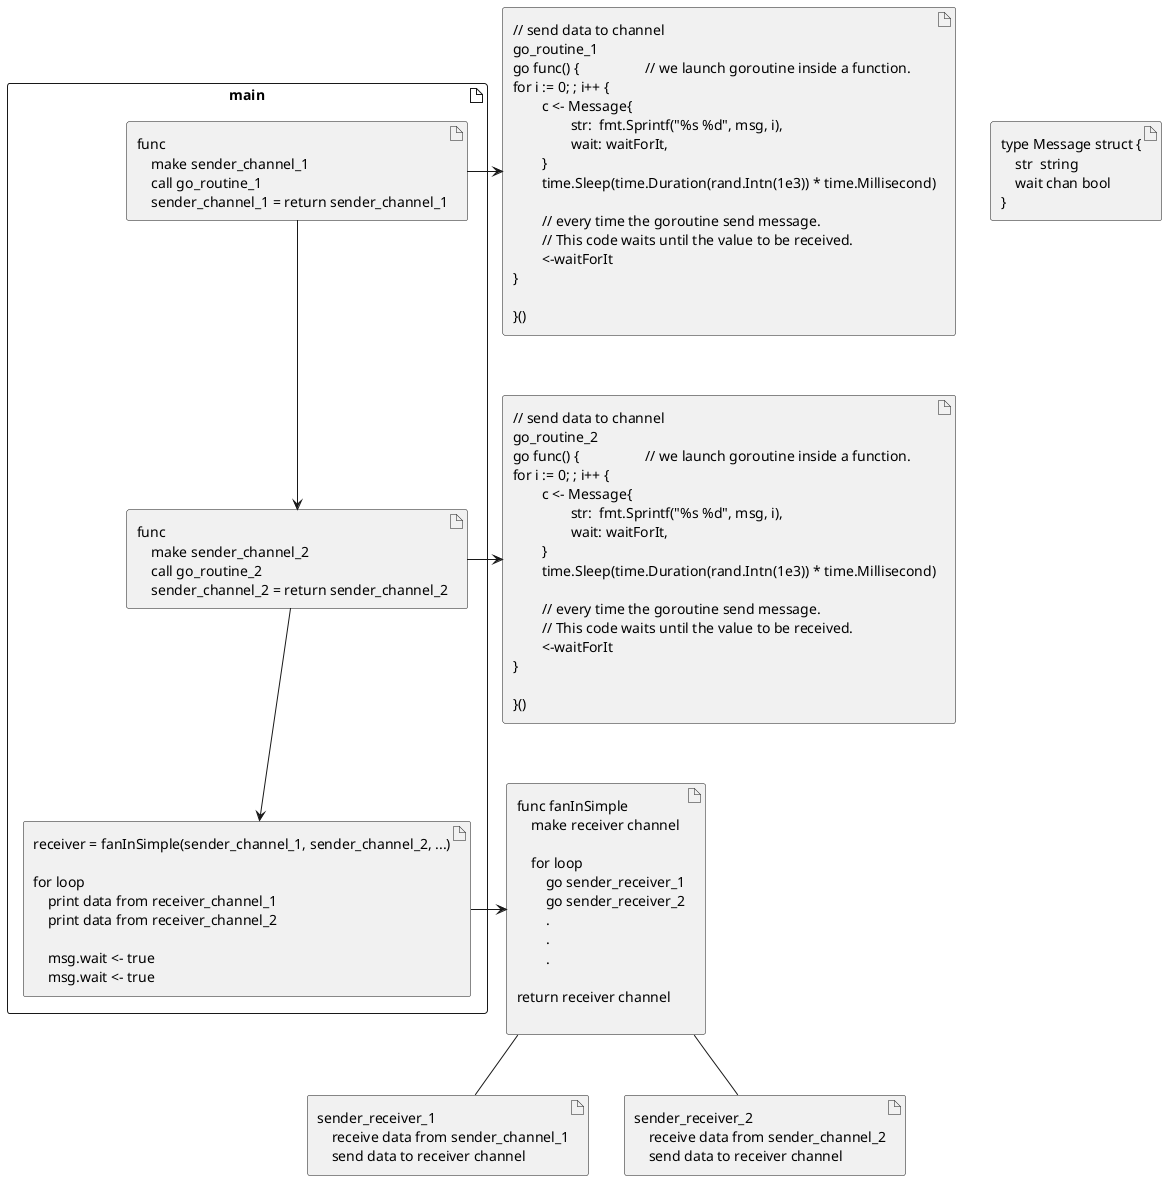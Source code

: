 @startuml

top to bottom direction

artifact message [
    type Message struct {
        str  string
        wait chan bool
    }
]

' Box for main
artifact "main"{
  ' Grouping func_sender_channel_1 and func_sender_channel_2 horizontally
  artifact func_sender_channel_1 [
    func
        make sender_channel_1
        call go_routine_1
        sender_channel_1 = return sender_channel_1
  ]

  artifact func_sender_channel_2 [
    func
        make sender_channel_2
        call go_routine_2
        sender_channel_2 = return sender_channel_2
  ]

    artifact for_loop [
        receiver = fanInSimple(sender_channel_1, sender_channel_2, ...)

        for loop
            print data from receiver_channel_1
            print data from receiver_channel_2

            msg.wait <- true
            msg.wait <- true
    ]
}

artifact fanInSimple [
    func fanInSimple
        make receiver channel

        for loop
            go sender_receiver_1
            go sender_receiver_2
            .
            .
            .

    return receiver channel

]

artifact sender_receiver_1 [
sender_receiver_1
    receive data from sender_channel_1
    send data to receiver channel
]

artifact sender_receiver_2 [
sender_receiver_2
    receive data from sender_channel_2
    send data to receiver channel
]

' Box for go_routine_1 linked to func_sender_channel_1
artifact go_routine_1 [
  // send data to channel
  go_routine_1
	go func() {                  // we launch goroutine inside a function.
		for i := 0; ; i++ {
			c <- Message{
				str:  fmt.Sprintf("%s %d", msg, i),
				wait: waitForIt,
			}
			time.Sleep(time.Duration(rand.Intn(1e3)) * time.Millisecond)

			// every time the goroutine send message.
			// This code waits until the value to be received.
			<-waitForIt
		}

	}()
]

' Box for go_routine_2 linked to func_sender_channel_2
artifact go_routine_2 [
  // send data to channel
  go_routine_2
	go func() {                  // we launch goroutine inside a function.
		for i := 0; ; i++ {
			c <- Message{
				str:  fmt.Sprintf("%s %d", msg, i),
				wait: waitForIt,
			}
			time.Sleep(time.Duration(rand.Intn(1e3)) * time.Millisecond)

			// every time the goroutine send message.
			// This code waits until the value to be received.
			<-waitForIt
		}

	}()
]

func_sender_channel_1 -right-> go_routine_1
func_sender_channel_2 -right-> go_routine_2
func_sender_channel_1 -down-> func_sender_channel_2
func_sender_channel_2 -down-> for_loop
for_loop -right-> fanInSimple
fanInSimple -- sender_receiver_1
fanInSimple -- sender_receiver_2



@enduml
